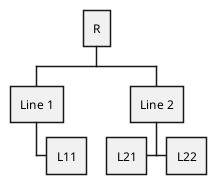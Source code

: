 {
  "sha1": "bmq87dfo9t6m31cnv3f52hcokouf48c",
  "insertion": {
    "when": "2025-09-25T19:50:52.716Z",
    "user": "plantuml@gmail.com"
  }
}
@startwbs
* R
** Line 1
*** L11
** Line 2
***< L21
*** L22
@endwbs
